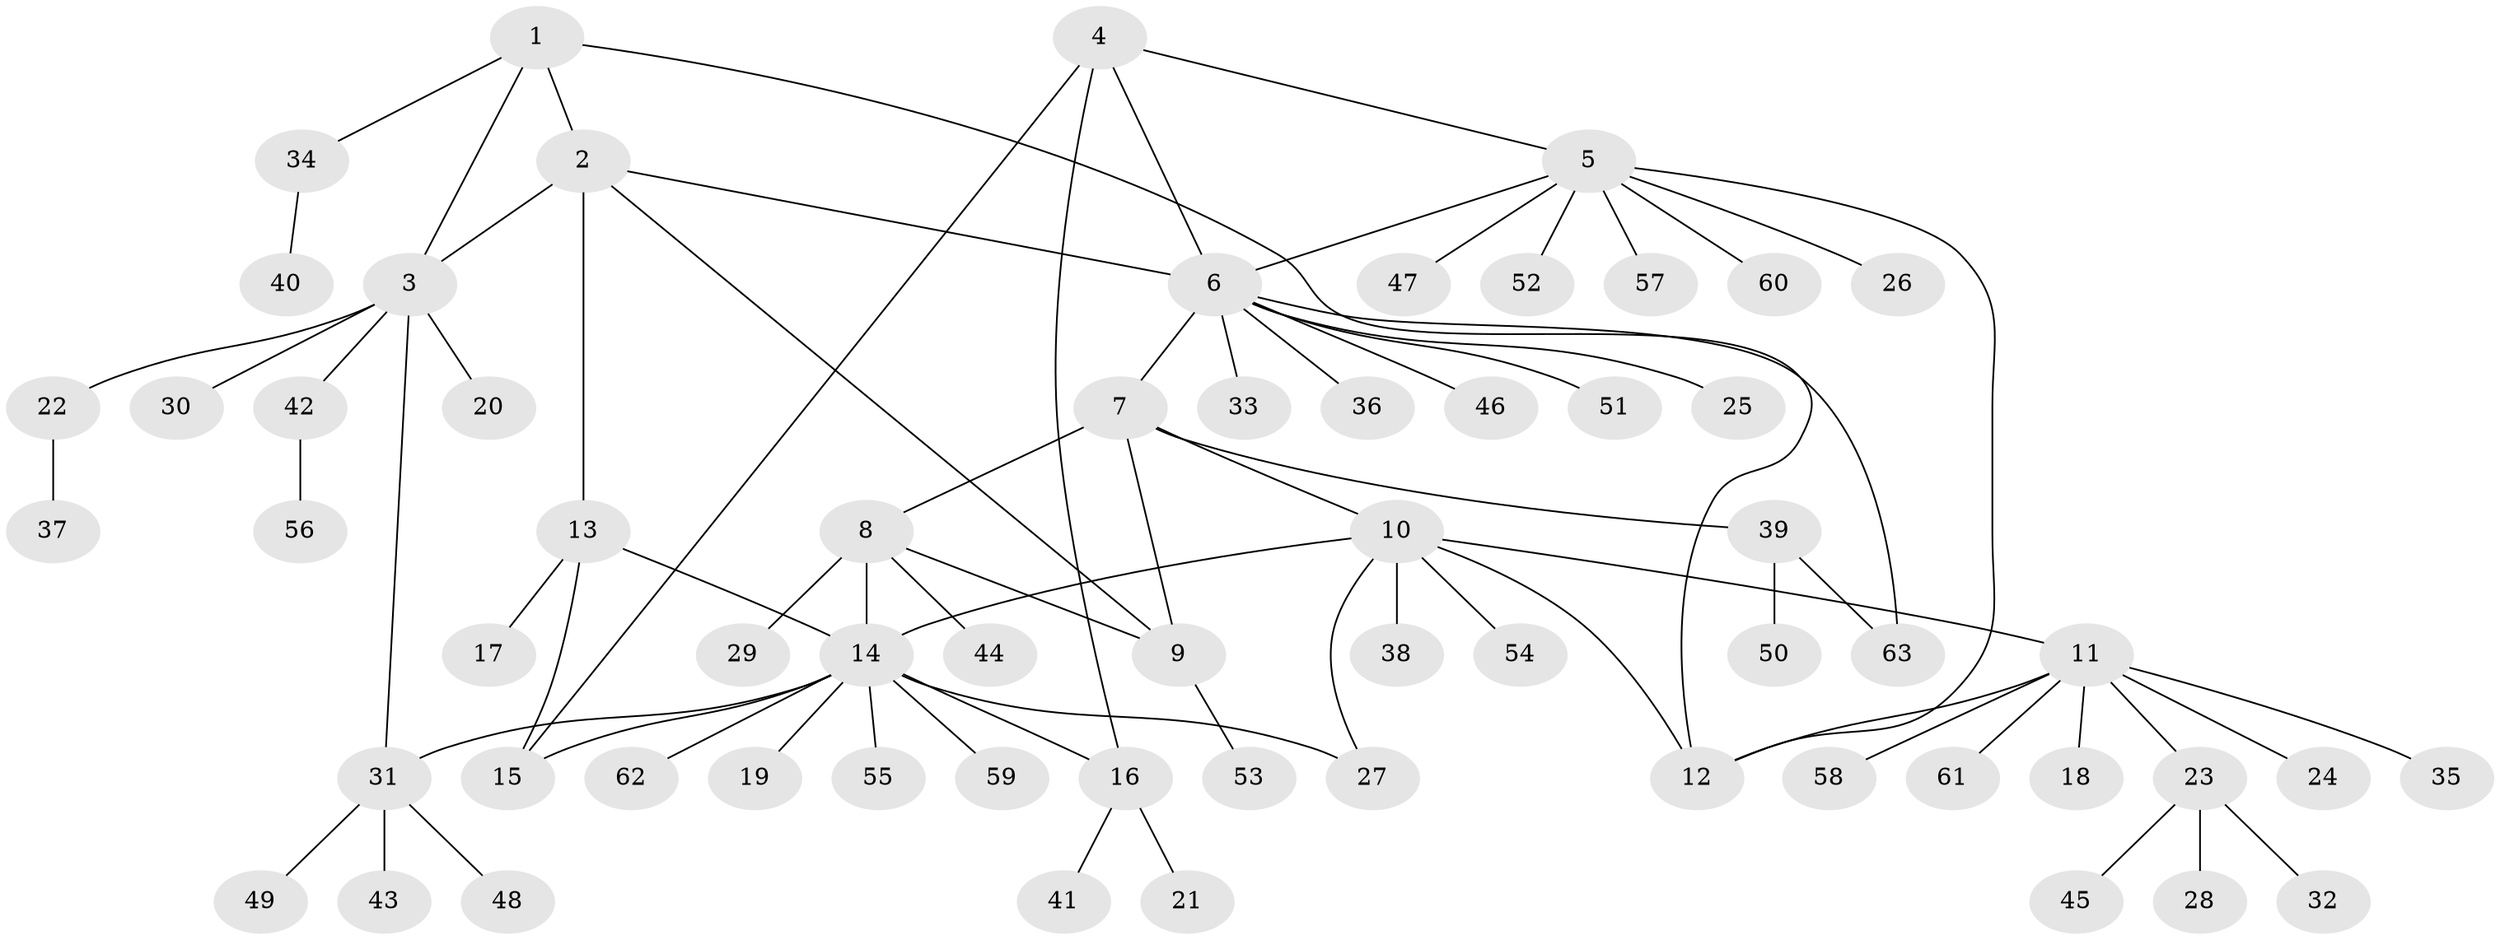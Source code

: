 // Generated by graph-tools (version 1.1) at 2025/50/03/09/25 03:50:33]
// undirected, 63 vertices, 77 edges
graph export_dot {
graph [start="1"]
  node [color=gray90,style=filled];
  1;
  2;
  3;
  4;
  5;
  6;
  7;
  8;
  9;
  10;
  11;
  12;
  13;
  14;
  15;
  16;
  17;
  18;
  19;
  20;
  21;
  22;
  23;
  24;
  25;
  26;
  27;
  28;
  29;
  30;
  31;
  32;
  33;
  34;
  35;
  36;
  37;
  38;
  39;
  40;
  41;
  42;
  43;
  44;
  45;
  46;
  47;
  48;
  49;
  50;
  51;
  52;
  53;
  54;
  55;
  56;
  57;
  58;
  59;
  60;
  61;
  62;
  63;
  1 -- 2;
  1 -- 3;
  1 -- 12;
  1 -- 34;
  2 -- 3;
  2 -- 6;
  2 -- 9;
  2 -- 13;
  3 -- 20;
  3 -- 22;
  3 -- 30;
  3 -- 31;
  3 -- 42;
  4 -- 5;
  4 -- 6;
  4 -- 15;
  4 -- 16;
  5 -- 6;
  5 -- 12;
  5 -- 26;
  5 -- 47;
  5 -- 52;
  5 -- 57;
  5 -- 60;
  6 -- 7;
  6 -- 25;
  6 -- 33;
  6 -- 36;
  6 -- 46;
  6 -- 51;
  6 -- 63;
  7 -- 8;
  7 -- 9;
  7 -- 10;
  7 -- 39;
  8 -- 9;
  8 -- 14;
  8 -- 29;
  8 -- 44;
  9 -- 53;
  10 -- 11;
  10 -- 12;
  10 -- 14;
  10 -- 27;
  10 -- 38;
  10 -- 54;
  11 -- 12;
  11 -- 18;
  11 -- 23;
  11 -- 24;
  11 -- 35;
  11 -- 58;
  11 -- 61;
  13 -- 14;
  13 -- 15;
  13 -- 17;
  14 -- 15;
  14 -- 16;
  14 -- 19;
  14 -- 27;
  14 -- 31;
  14 -- 55;
  14 -- 59;
  14 -- 62;
  16 -- 21;
  16 -- 41;
  22 -- 37;
  23 -- 28;
  23 -- 32;
  23 -- 45;
  31 -- 43;
  31 -- 48;
  31 -- 49;
  34 -- 40;
  39 -- 50;
  39 -- 63;
  42 -- 56;
}
